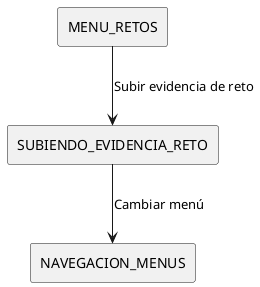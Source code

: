 @startuml AlumnosCasosDeUso
!define RECTANGLE(x) rectangle x

RECTANGLE(NAVEGACION_MENUS)
RECTANGLE(MENU_RETOS)

RECTANGLE(SUBIENDO_EVIDENCIA_RETO)

' === MENÚ RETOS ===
MENU_RETOS --> SUBIENDO_EVIDENCIA_RETO : Subir evidencia de reto
SUBIENDO_EVIDENCIA_RETO --> NAVEGACION_MENUS : Cambiar menú

@enduml